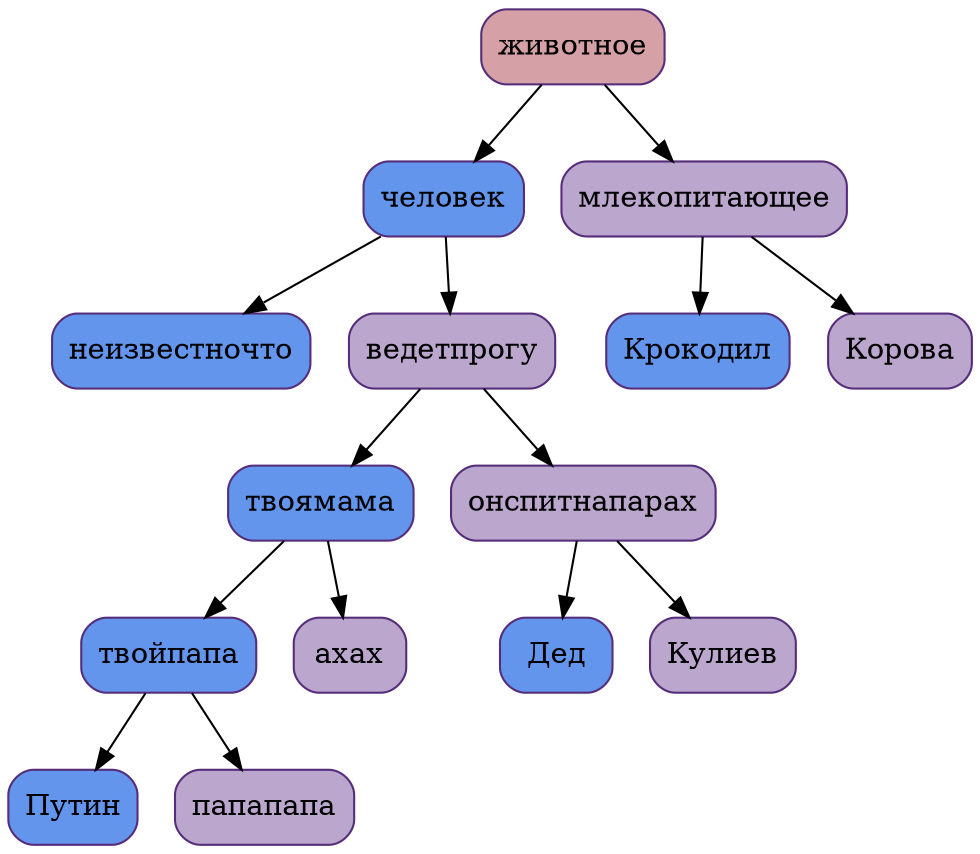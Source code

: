 digraph tree {
	node [shape=Mrecord, style=filled, fillcolor="#bba6cd", color="#552d7b"];
256 [shape=record, style="filled,rounded", color="#552d7b",                          fillcolor="#d5a1a7", fontsize=14, label=" животное "];
	256 -> 448;
448 [shape=record, style="filled,rounded", color="#552d7b",                          fillcolor="#6495ed", fontsize=14, label=" человек "];
	448 -> 640;
640 [shape=record, style="filled,rounded", color="#552d7b",                          fillcolor="#6495ed", fontsize=14, label=" неизвестно что "];
	448 -> 832;
832 [shape=record, style="filled,rounded", color="#552d7b",                          fillcolor="#bba6cd", fontsize=14, label=" ведет прогу "];
	832 -> 1024;
1024 [shape=record, style="filled,rounded", color="#552d7b",                          fillcolor="#6495ed", fontsize=14, label=" твоя мама "];
	1024 -> 1216;
1216 [shape=record, style="filled,rounded", color="#552d7b",                          fillcolor="#6495ed", fontsize=14, label=" твой папа "];
	1216 -> 1408;
1408 [shape=record, style="filled,rounded", color="#552d7b",                          fillcolor="#6495ed", fontsize=14, label=" Путин "];
	1216 -> 1600;
1600 [shape=record, style="filled,rounded", color="#552d7b",                          fillcolor="#bba6cd", fontsize=14, label=" папапапа "];
	1024 -> 1792;
1792 [shape=record, style="filled,rounded", color="#552d7b",                          fillcolor="#bba6cd", fontsize=14, label=" ахах "];
	832 -> 1984;
1984 [shape=record, style="filled,rounded", color="#552d7b",                          fillcolor="#bba6cd", fontsize=14, label=" он спит на парах "];
	1984 -> 2176;
2176 [shape=record, style="filled,rounded", color="#552d7b",                          fillcolor="#6495ed", fontsize=14, label=" Дед "];
	1984 -> 2368;
2368 [shape=record, style="filled,rounded", color="#552d7b",                          fillcolor="#bba6cd", fontsize=14, label=" Кулиев "];
	256 -> 2560;
2560 [shape=record, style="filled,rounded", color="#552d7b",                          fillcolor="#bba6cd", fontsize=14, label=" млекопитающее "];
	2560 -> 2752;
2752 [shape=record, style="filled,rounded", color="#552d7b",                          fillcolor="#6495ed", fontsize=14, label=" Крокодил "];
	2560 -> 2944;
2944 [shape=record, style="filled,rounded", color="#552d7b",                          fillcolor="#bba6cd", fontsize=14, label=" Корова "];
}
